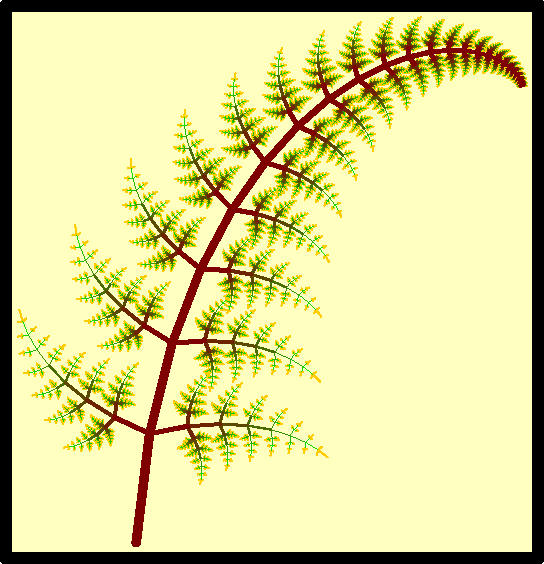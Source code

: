 // Barnsley's fern
// Fougère de Barnsley
size(10cm,0);

real ab=72, ac=-7;
real rc=0.85, rb=0.35;
path trk=(0,0)--(0,1);

transform ta=shift(0,1)*rotate(ab)*scale(rb);
transform tb=shift(0,1)*rotate(-ab)*scale(rb);
transform tc=shift(0,1)*rotate(ac)*scale(rc);
transform td=shift(0,1)*rotate((ab+ac)/2)*scale(rb);
transform te=shift(0,1)*rotate(-(ab+ac)/2)*scale(rb);

picture pic;
draw(pic,trk,red+.8green);

//Construct a fern branch as atractor
int nbit=7;
for(int i=1; i<=nbit; ++i) {
  picture pict;
  add(pict,ta*pic);
  add(pict,tb*pic);
  add(pict,tc*pic);
  draw(pict,(0,0)--(0,1), (2*(i/nbit)^2)*bp+((1-i/nbit)*green+i/nbit*brown));
  pic=pict;
}

//Use the fern branch to construct... a fern branch
picture pict;
add(pict,ta*pic);
add(pict,tb*pic);

pair x=(0,1);
nbit=23;
for(int i=1; i<=nbit; ++i) {
  add(shift(x)*rotate(ac*i)*scale(rc^i)*pict);
  draw(tc^i*((0,0)--(0,1)), 2*(1.5-i/nbit)^2*bp+brown);
  x=tc*x;
}

shipout(bbox(3mm, 2mm+black, FillDraw(paleyellow)));
